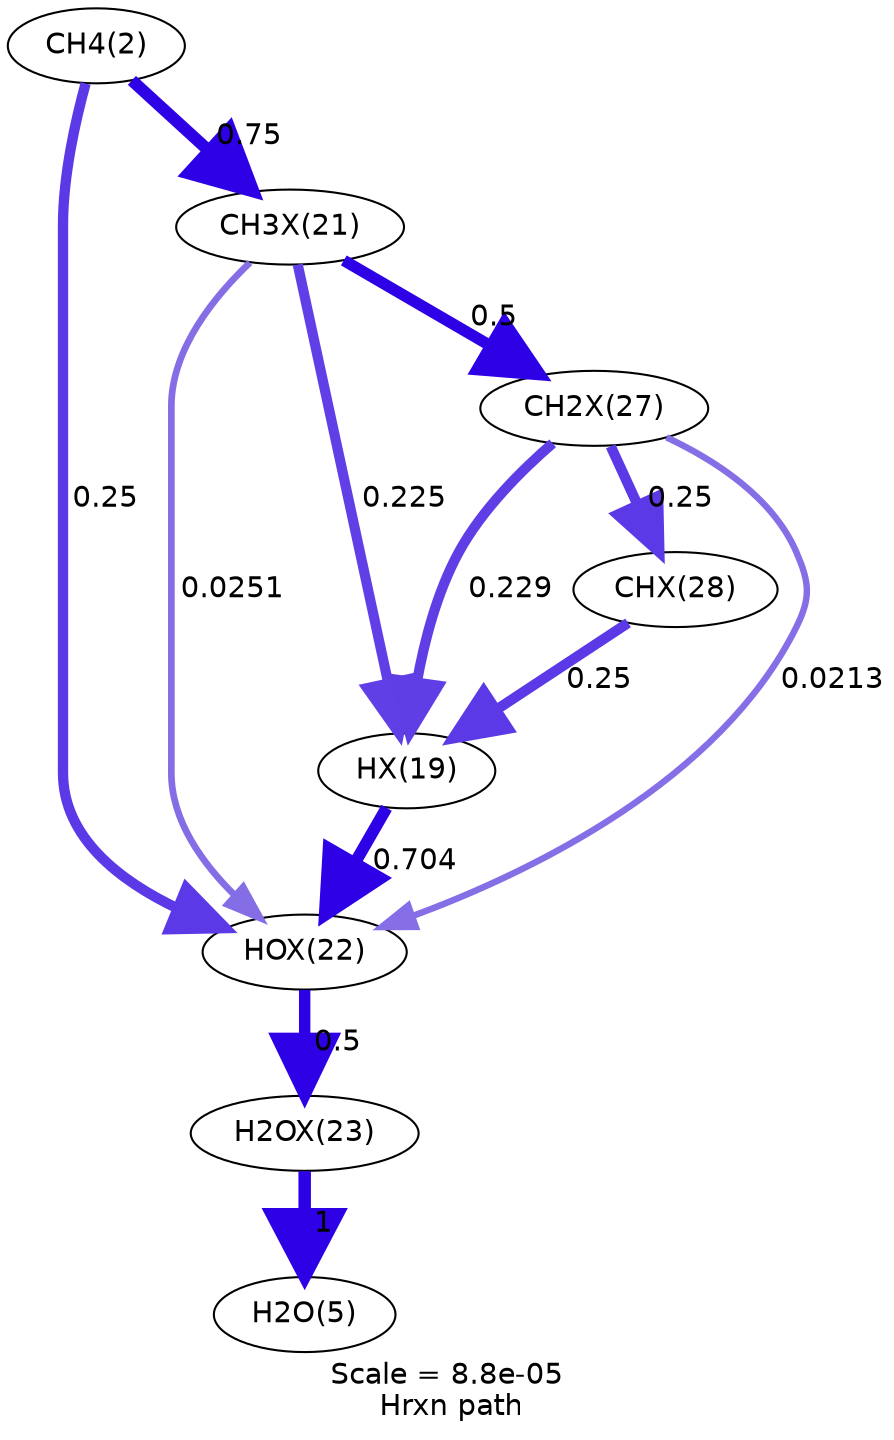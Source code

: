 digraph reaction_paths {
center=1;
s3 -> s23[fontname="Helvetica", style="setlinewidth(5.78)", arrowsize=2.89, color="0.7, 1.25, 0.9"
, label=" 0.75"];
s3 -> s24[fontname="Helvetica", style="setlinewidth(4.95)", arrowsize=2.48, color="0.7, 0.75, 0.9"
, label=" 0.25"];
s23 -> s21[fontname="Helvetica", style="setlinewidth(4.87)", arrowsize=2.44, color="0.7, 0.725, 0.9"
, label=" 0.225"];
s23 -> s29[fontname="Helvetica", style="setlinewidth(5.48)", arrowsize=2.74, color="0.7, 1, 0.9"
, label=" 0.5"];
s23 -> s24[fontname="Helvetica", style="setlinewidth(3.22)", arrowsize=1.61, color="0.7, 0.525, 0.9"
, label=" 0.0251"];
s29 -> s21[fontname="Helvetica", style="setlinewidth(4.89)", arrowsize=2.44, color="0.7, 0.729, 0.9"
, label=" 0.229"];
s30 -> s21[fontname="Helvetica", style="setlinewidth(4.95)", arrowsize=2.48, color="0.7, 0.75, 0.9"
, label=" 0.25"];
s21 -> s24[fontname="Helvetica", style="setlinewidth(5.73)", arrowsize=2.87, color="0.7, 1.2, 0.9"
, label=" 0.704"];
s29 -> s30[fontname="Helvetica", style="setlinewidth(4.95)", arrowsize=2.48, color="0.7, 0.75, 0.9"
, label=" 0.25"];
s29 -> s24[fontname="Helvetica", style="setlinewidth(3.1)", arrowsize=1.55, color="0.7, 0.521, 0.9"
, label=" 0.0213"];
s24 -> s25[fontname="Helvetica", style="setlinewidth(5.48)", arrowsize=2.74, color="0.7, 1, 0.9"
, label=" 0.5"];
s25 -> s6[fontname="Helvetica", style="setlinewidth(6)", arrowsize=3, color="0.7, 1.5, 0.9"
, label=" 1"];
s3 [ fontname="Helvetica", label="CH4(2)"];
s6 [ fontname="Helvetica", label="H2O(5)"];
s21 [ fontname="Helvetica", label="HX(19)"];
s23 [ fontname="Helvetica", label="CH3X(21)"];
s24 [ fontname="Helvetica", label="HOX(22)"];
s25 [ fontname="Helvetica", label="H2OX(23)"];
s29 [ fontname="Helvetica", label="CH2X(27)"];
s30 [ fontname="Helvetica", label="CHX(28)"];
 label = "Scale = 8.8e-05\l Hrxn path";
 fontname = "Helvetica";
}
